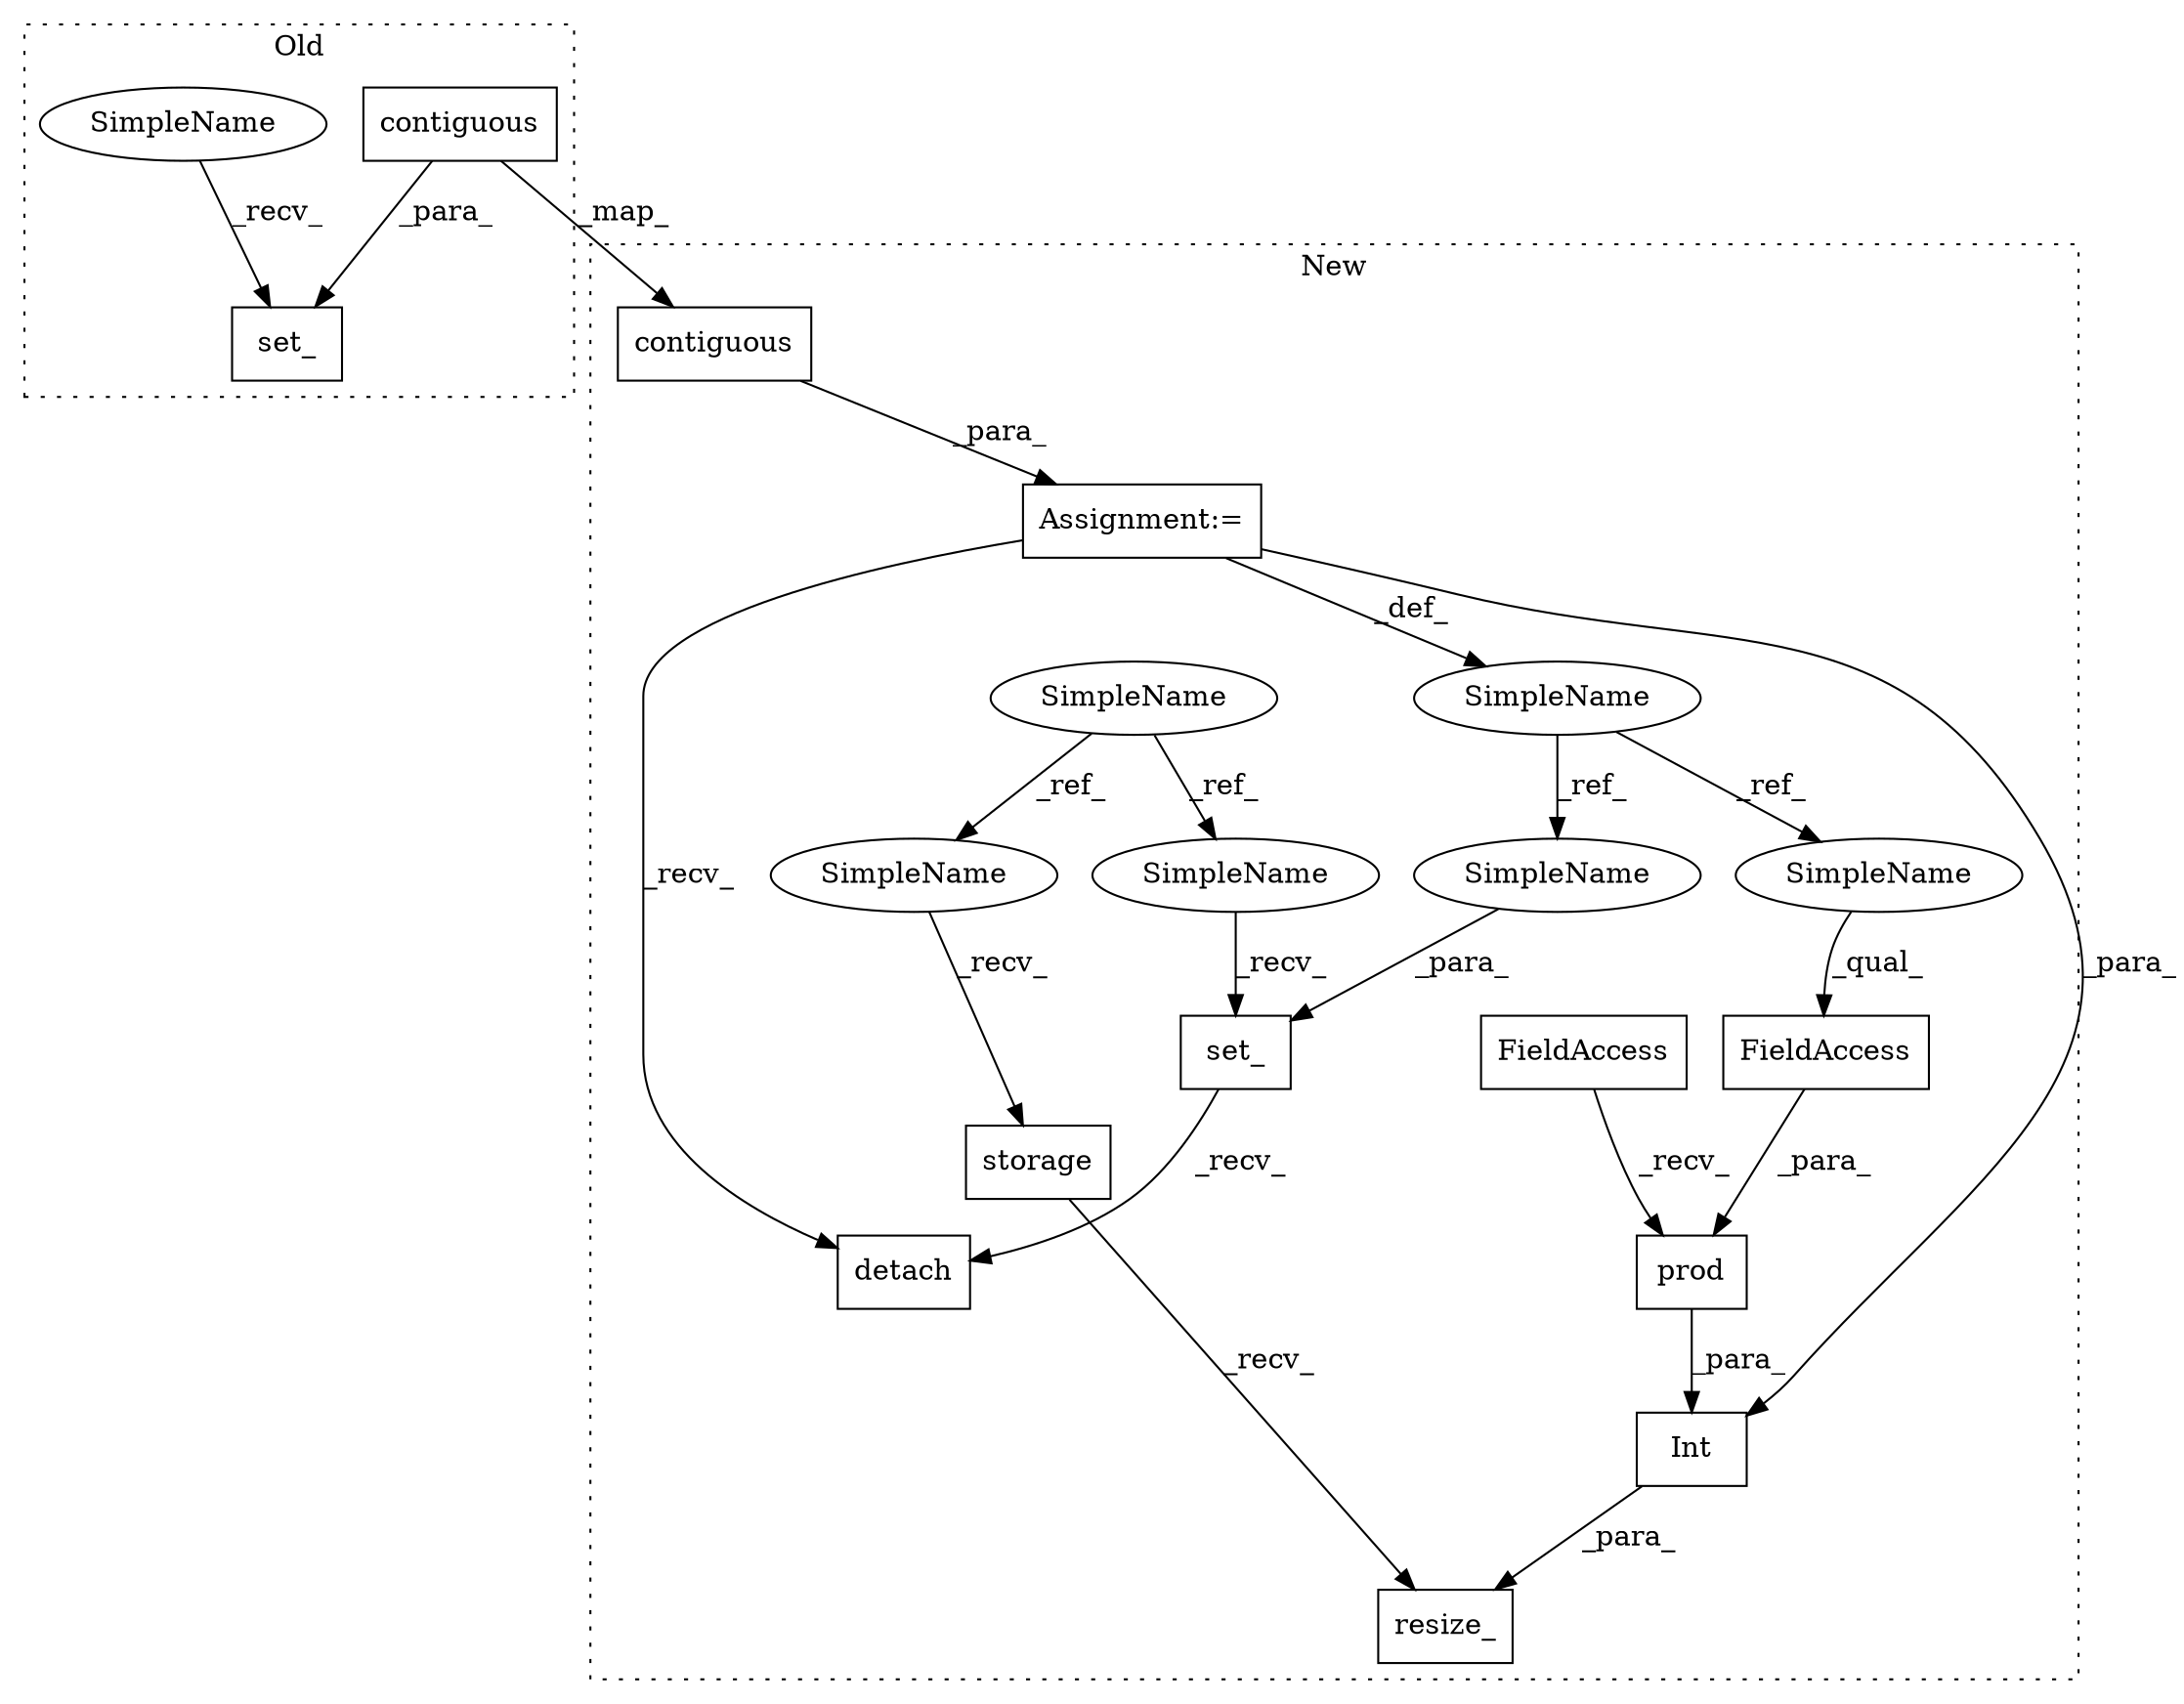 digraph G {
subgraph cluster0 {
1 [label="set_" a="32" s="12873,12920" l="5,1" shape="box"];
7 [label="contiguous" a="32" s="12908" l="12" shape="box"];
19 [label="SimpleName" a="42" s="12871" l="1" shape="ellipse"];
label = "Old";
style="dotted";
}
subgraph cluster1 {
2 [label="resize_" a="32" s="13219,13254" l="8,1" shape="box"];
3 [label="storage" a="32" s="13209" l="9" shape="box"];
4 [label="prod" a="32" s="13237,13252" l="5,1" shape="box"];
5 [label="FieldAccess" a="22" s="13242" l="10" shape="box"];
6 [label="FieldAccess" a="22" s="13231" l="5" shape="box"];
8 [label="contiguous" a="32" s="13187" l="12" shape="box"];
9 [label="set_" a="32" s="13265,13274" l="5,1" shape="box"];
10 [label="SimpleName" a="42" s="13152" l="4" shape="ellipse"];
11 [label="Assignment:=" a="7" s="13156" l="1" shape="box"];
12 [label="Int" a="32" s="13227,13253" l="4,1" shape="box"];
13 [label="SimpleName" a="42" s="12232" l="1" shape="ellipse"];
14 [label="detach" a="32" s="13276" l="8" shape="box"];
15 [label="SimpleName" a="42" s="13242" l="4" shape="ellipse"];
16 [label="SimpleName" a="42" s="13270" l="4" shape="ellipse"];
17 [label="SimpleName" a="42" s="13263" l="1" shape="ellipse"];
18 [label="SimpleName" a="42" s="13207" l="1" shape="ellipse"];
label = "New";
style="dotted";
}
3 -> 2 [label="_recv_"];
4 -> 12 [label="_para_"];
5 -> 4 [label="_para_"];
6 -> 4 [label="_recv_"];
7 -> 1 [label="_para_"];
7 -> 8 [label="_map_"];
8 -> 11 [label="_para_"];
9 -> 14 [label="_recv_"];
10 -> 15 [label="_ref_"];
10 -> 16 [label="_ref_"];
11 -> 14 [label="_recv_"];
11 -> 12 [label="_para_"];
11 -> 10 [label="_def_"];
12 -> 2 [label="_para_"];
13 -> 18 [label="_ref_"];
13 -> 17 [label="_ref_"];
15 -> 5 [label="_qual_"];
16 -> 9 [label="_para_"];
17 -> 9 [label="_recv_"];
18 -> 3 [label="_recv_"];
19 -> 1 [label="_recv_"];
}